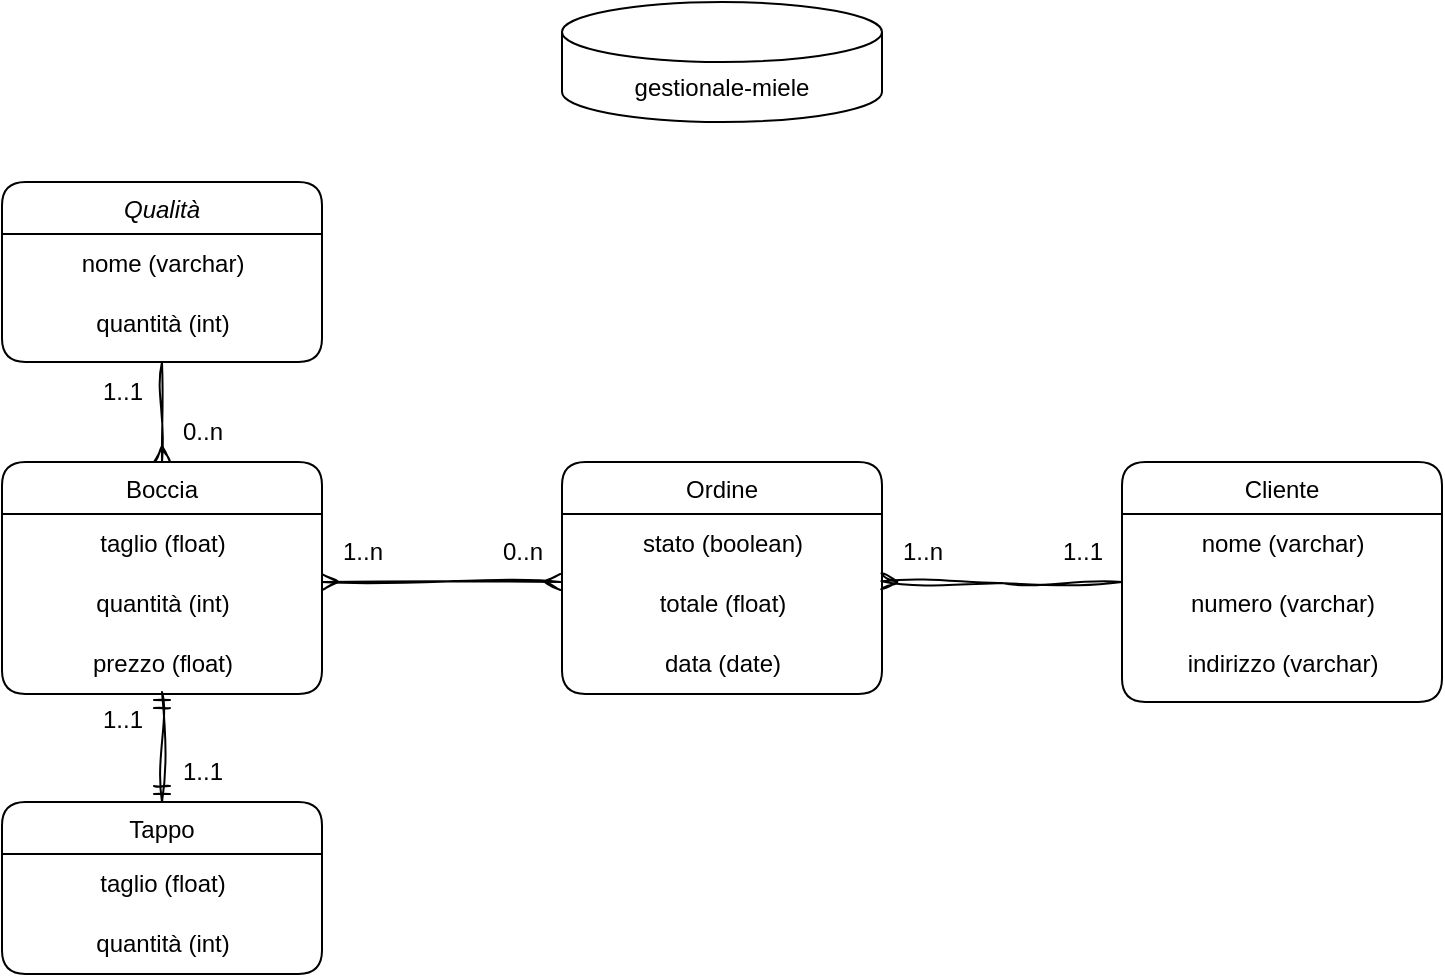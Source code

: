<mxfile version="22.1.2" type="device">
  <diagram id="C5RBs43oDa-KdzZeNtuy" name="Page-1">
    <mxGraphModel dx="972" dy="579" grid="1" gridSize="10" guides="1" tooltips="1" connect="1" arrows="1" fold="1" page="1" pageScale="1" pageWidth="827" pageHeight="1169" math="0" shadow="0">
      <root>
        <mxCell id="WIyWlLk6GJQsqaUBKTNV-0" />
        <mxCell id="WIyWlLk6GJQsqaUBKTNV-1" parent="WIyWlLk6GJQsqaUBKTNV-0" />
        <mxCell id="zkfFHV4jXpPFQw0GAbJ--0" value="Qualità" style="swimlane;fontStyle=2;align=center;verticalAlign=top;childLayout=stackLayout;horizontal=1;startSize=26;horizontalStack=0;resizeParent=1;resizeLast=0;collapsible=1;marginBottom=0;rounded=1;shadow=0;strokeWidth=1;glass=0;swimlaneLine=1;gradientColor=none;" parent="WIyWlLk6GJQsqaUBKTNV-1" vertex="1">
          <mxGeometry x="40" y="120" width="160" height="90" as="geometry">
            <mxRectangle x="220" y="120" width="160" height="26" as="alternateBounds" />
          </mxGeometry>
        </mxCell>
        <mxCell id="72oeKhXbVjIWml_xTQEL-19" value="nome (varchar)" style="text;html=1;align=center;verticalAlign=middle;resizable=0;points=[];autosize=1;strokeColor=none;fillColor=none;" vertex="1" parent="zkfFHV4jXpPFQw0GAbJ--0">
          <mxGeometry y="26" width="160" height="30" as="geometry" />
        </mxCell>
        <mxCell id="72oeKhXbVjIWml_xTQEL-20" value="quantità (int)" style="text;html=1;align=center;verticalAlign=middle;resizable=0;points=[];autosize=1;strokeColor=none;fillColor=none;" vertex="1" parent="zkfFHV4jXpPFQw0GAbJ--0">
          <mxGeometry y="56" width="160" height="30" as="geometry" />
        </mxCell>
        <mxCell id="72oeKhXbVjIWml_xTQEL-68" style="edgeStyle=orthogonalEdgeStyle;rounded=0;orthogonalLoop=1;jettySize=auto;html=1;exitX=0.5;exitY=0;exitDx=0;exitDy=0;entryX=0.5;entryY=1;entryDx=0;entryDy=0;endArrow=none;endFill=0;startArrow=ERmany;startFill=0;sketch=1;curveFitting=1;jiggle=2;" edge="1" parent="WIyWlLk6GJQsqaUBKTNV-1" source="zkfFHV4jXpPFQw0GAbJ--6" target="zkfFHV4jXpPFQw0GAbJ--0">
          <mxGeometry relative="1" as="geometry" />
        </mxCell>
        <mxCell id="zkfFHV4jXpPFQw0GAbJ--6" value="Boccia" style="swimlane;fontStyle=0;align=center;verticalAlign=top;childLayout=stackLayout;horizontal=1;startSize=26;horizontalStack=0;resizeParent=1;resizeLast=0;collapsible=1;marginBottom=0;rounded=1;shadow=0;strokeWidth=1;gradientColor=none;" parent="WIyWlLk6GJQsqaUBKTNV-1" vertex="1">
          <mxGeometry x="40" y="260" width="160" height="116" as="geometry">
            <mxRectangle x="130" y="380" width="160" height="26" as="alternateBounds" />
          </mxGeometry>
        </mxCell>
        <mxCell id="72oeKhXbVjIWml_xTQEL-21" value="taglio (float)" style="text;html=1;align=center;verticalAlign=middle;resizable=0;points=[];autosize=1;strokeColor=none;fillColor=none;" vertex="1" parent="zkfFHV4jXpPFQw0GAbJ--6">
          <mxGeometry y="26" width="160" height="30" as="geometry" />
        </mxCell>
        <mxCell id="72oeKhXbVjIWml_xTQEL-27" value="quantità (int)" style="text;html=1;align=center;verticalAlign=middle;resizable=0;points=[];autosize=1;strokeColor=none;fillColor=none;" vertex="1" parent="zkfFHV4jXpPFQw0GAbJ--6">
          <mxGeometry y="56" width="160" height="30" as="geometry" />
        </mxCell>
        <mxCell id="72oeKhXbVjIWml_xTQEL-65" value="prezzo (float)" style="text;html=1;align=center;verticalAlign=middle;resizable=0;points=[];autosize=1;strokeColor=none;fillColor=none;" vertex="1" parent="zkfFHV4jXpPFQw0GAbJ--6">
          <mxGeometry y="86" width="160" height="30" as="geometry" />
        </mxCell>
        <mxCell id="zkfFHV4jXpPFQw0GAbJ--17" value="Cliente" style="swimlane;fontStyle=0;align=center;verticalAlign=top;childLayout=stackLayout;horizontal=1;startSize=26;horizontalStack=0;resizeParent=1;resizeLast=0;collapsible=1;marginBottom=0;rounded=1;shadow=0;strokeWidth=1;gradientColor=none;" parent="WIyWlLk6GJQsqaUBKTNV-1" vertex="1">
          <mxGeometry x="600" y="260" width="160" height="120" as="geometry">
            <mxRectangle x="550" y="140" width="160" height="26" as="alternateBounds" />
          </mxGeometry>
        </mxCell>
        <mxCell id="72oeKhXbVjIWml_xTQEL-32" value="nome (varchar)" style="text;html=1;align=center;verticalAlign=middle;resizable=0;points=[];autosize=1;strokeColor=none;fillColor=none;" vertex="1" parent="zkfFHV4jXpPFQw0GAbJ--17">
          <mxGeometry y="26" width="160" height="30" as="geometry" />
        </mxCell>
        <mxCell id="72oeKhXbVjIWml_xTQEL-33" value="numero (varchar)" style="text;html=1;align=center;verticalAlign=middle;resizable=0;points=[];autosize=1;strokeColor=none;fillColor=none;" vertex="1" parent="zkfFHV4jXpPFQw0GAbJ--17">
          <mxGeometry y="56" width="160" height="30" as="geometry" />
        </mxCell>
        <mxCell id="72oeKhXbVjIWml_xTQEL-34" value="indirizzo (varchar)" style="text;html=1;align=center;verticalAlign=middle;resizable=0;points=[];autosize=1;strokeColor=none;fillColor=none;" vertex="1" parent="zkfFHV4jXpPFQw0GAbJ--17">
          <mxGeometry y="86" width="160" height="30" as="geometry" />
        </mxCell>
        <mxCell id="72oeKhXbVjIWml_xTQEL-1" value="Ordine&#xa;" style="swimlane;fontStyle=0;align=center;verticalAlign=top;childLayout=stackLayout;horizontal=1;startSize=26;horizontalStack=0;resizeParent=1;resizeLast=0;collapsible=1;marginBottom=0;rounded=1;shadow=0;strokeWidth=1;gradientColor=none;" vertex="1" parent="WIyWlLk6GJQsqaUBKTNV-1">
          <mxGeometry x="320" y="260" width="160" height="116" as="geometry">
            <mxRectangle x="550" y="140" width="160" height="26" as="alternateBounds" />
          </mxGeometry>
        </mxCell>
        <mxCell id="72oeKhXbVjIWml_xTQEL-35" value="stato (boolean)" style="text;html=1;align=center;verticalAlign=middle;resizable=0;points=[];autosize=1;strokeColor=none;fillColor=none;sketch=1;curveFitting=1;jiggle=2;" vertex="1" parent="72oeKhXbVjIWml_xTQEL-1">
          <mxGeometry y="26" width="160" height="30" as="geometry" />
        </mxCell>
        <mxCell id="72oeKhXbVjIWml_xTQEL-37" value="totale (float)" style="text;html=1;align=center;verticalAlign=middle;resizable=0;points=[];autosize=1;strokeColor=none;fillColor=none;" vertex="1" parent="72oeKhXbVjIWml_xTQEL-1">
          <mxGeometry y="56" width="160" height="30" as="geometry" />
        </mxCell>
        <mxCell id="72oeKhXbVjIWml_xTQEL-59" value="data (date)" style="text;html=1;align=center;verticalAlign=middle;resizable=0;points=[];autosize=1;strokeColor=none;fillColor=none;sketch=1;curveFitting=1;jiggle=2;" vertex="1" parent="72oeKhXbVjIWml_xTQEL-1">
          <mxGeometry y="86" width="160" height="30" as="geometry" />
        </mxCell>
        <mxCell id="72oeKhXbVjIWml_xTQEL-3" value="gestionale-miele" style="shape=cylinder3;whiteSpace=wrap;html=1;boundedLbl=1;backgroundOutline=1;size=15;gradientColor=none;" vertex="1" parent="WIyWlLk6GJQsqaUBKTNV-1">
          <mxGeometry x="320" y="30" width="160" height="60" as="geometry" />
        </mxCell>
        <mxCell id="72oeKhXbVjIWml_xTQEL-29" value="Tappo" style="swimlane;fontStyle=0;align=center;verticalAlign=top;childLayout=stackLayout;horizontal=1;startSize=26;horizontalStack=0;resizeParent=1;resizeLast=0;collapsible=1;marginBottom=0;rounded=1;shadow=0;strokeWidth=1;gradientColor=none;" vertex="1" parent="WIyWlLk6GJQsqaUBKTNV-1">
          <mxGeometry x="40" y="430" width="160" height="86" as="geometry">
            <mxRectangle x="130" y="380" width="160" height="26" as="alternateBounds" />
          </mxGeometry>
        </mxCell>
        <mxCell id="72oeKhXbVjIWml_xTQEL-30" value="taglio (float)" style="text;html=1;align=center;verticalAlign=middle;resizable=0;points=[];autosize=1;strokeColor=none;fillColor=none;" vertex="1" parent="72oeKhXbVjIWml_xTQEL-29">
          <mxGeometry y="26" width="160" height="30" as="geometry" />
        </mxCell>
        <mxCell id="72oeKhXbVjIWml_xTQEL-31" value="quantità (int)" style="text;html=1;align=center;verticalAlign=middle;resizable=0;points=[];autosize=1;strokeColor=none;fillColor=none;" vertex="1" parent="72oeKhXbVjIWml_xTQEL-29">
          <mxGeometry y="56" width="160" height="30" as="geometry" />
        </mxCell>
        <mxCell id="72oeKhXbVjIWml_xTQEL-39" value="" style="fontSize=12;html=1;endArrow=ERmany;startArrow=ERmany;rounded=0;entryX=-0.005;entryY=0.133;entryDx=0;entryDy=0;entryPerimeter=0;sketch=1;curveFitting=1;jiggle=2;" edge="1" parent="WIyWlLk6GJQsqaUBKTNV-1" target="72oeKhXbVjIWml_xTQEL-37">
          <mxGeometry width="100" height="100" relative="1" as="geometry">
            <mxPoint x="200" y="320" as="sourcePoint" />
            <mxPoint x="320" y="322" as="targetPoint" />
          </mxGeometry>
        </mxCell>
        <mxCell id="72oeKhXbVjIWml_xTQEL-40" value="1..n" style="text;html=1;align=center;verticalAlign=middle;resizable=0;points=[];autosize=1;strokeColor=none;fillColor=none;sketch=1;curveFitting=1;jiggle=2;" vertex="1" parent="WIyWlLk6GJQsqaUBKTNV-1">
          <mxGeometry x="200" y="290" width="40" height="30" as="geometry" />
        </mxCell>
        <mxCell id="72oeKhXbVjIWml_xTQEL-41" value="0..n" style="text;html=1;align=center;verticalAlign=middle;resizable=0;points=[];autosize=1;strokeColor=none;fillColor=none;sketch=1;curveFitting=1;jiggle=2;" vertex="1" parent="WIyWlLk6GJQsqaUBKTNV-1">
          <mxGeometry x="280" y="290" width="40" height="30" as="geometry" />
        </mxCell>
        <mxCell id="72oeKhXbVjIWml_xTQEL-43" value="1..1" style="text;html=1;align=center;verticalAlign=middle;resizable=0;points=[];autosize=1;strokeColor=none;fillColor=none;sketch=1;curveFitting=1;jiggle=2;" vertex="1" parent="WIyWlLk6GJQsqaUBKTNV-1">
          <mxGeometry x="80" y="210" width="40" height="30" as="geometry" />
        </mxCell>
        <mxCell id="72oeKhXbVjIWml_xTQEL-44" value="0..n" style="text;html=1;align=center;verticalAlign=middle;resizable=0;points=[];autosize=1;strokeColor=none;fillColor=none;sketch=1;curveFitting=1;jiggle=2;" vertex="1" parent="WIyWlLk6GJQsqaUBKTNV-1">
          <mxGeometry x="120" y="230" width="40" height="30" as="geometry" />
        </mxCell>
        <mxCell id="72oeKhXbVjIWml_xTQEL-48" style="edgeStyle=orthogonalEdgeStyle;rounded=0;orthogonalLoop=1;jettySize=auto;html=1;endArrow=ERmany;endFill=0;entryX=0.998;entryY=0.121;entryDx=0;entryDy=0;entryPerimeter=0;sketch=1;curveFitting=1;jiggle=2;" edge="1" parent="WIyWlLk6GJQsqaUBKTNV-1" target="72oeKhXbVjIWml_xTQEL-37">
          <mxGeometry relative="1" as="geometry">
            <mxPoint x="600" y="320" as="sourcePoint" />
            <mxPoint x="480" y="324.01" as="targetPoint" />
          </mxGeometry>
        </mxCell>
        <mxCell id="72oeKhXbVjIWml_xTQEL-49" value="1..n" style="text;html=1;align=center;verticalAlign=middle;resizable=0;points=[];autosize=1;strokeColor=none;fillColor=none;sketch=1;curveFitting=1;jiggle=2;" vertex="1" parent="WIyWlLk6GJQsqaUBKTNV-1">
          <mxGeometry x="480" y="290" width="40" height="30" as="geometry" />
        </mxCell>
        <mxCell id="72oeKhXbVjIWml_xTQEL-50" value="1..1" style="text;html=1;align=center;verticalAlign=middle;resizable=0;points=[];autosize=1;strokeColor=none;fillColor=none;sketch=1;curveFitting=1;jiggle=2;" vertex="1" parent="WIyWlLk6GJQsqaUBKTNV-1">
          <mxGeometry x="560" y="290" width="40" height="30" as="geometry" />
        </mxCell>
        <mxCell id="72oeKhXbVjIWml_xTQEL-53" value="" style="fontSize=12;html=1;endArrow=ERmandOne;startArrow=ERmandOne;rounded=0;entryX=0.5;entryY=0.967;entryDx=0;entryDy=0;entryPerimeter=0;exitX=0.5;exitY=0;exitDx=0;exitDy=0;sketch=1;curveFitting=1;jiggle=2;" edge="1" parent="WIyWlLk6GJQsqaUBKTNV-1" source="72oeKhXbVjIWml_xTQEL-29" target="72oeKhXbVjIWml_xTQEL-65">
          <mxGeometry width="100" height="100" relative="1" as="geometry">
            <mxPoint x="119.5" y="424.99" as="sourcePoint" />
            <mxPoint x="119.5" y="361" as="targetPoint" />
          </mxGeometry>
        </mxCell>
        <mxCell id="72oeKhXbVjIWml_xTQEL-54" value="1..1" style="text;html=1;align=center;verticalAlign=middle;resizable=0;points=[];autosize=1;strokeColor=none;fillColor=none;sketch=1;curveFitting=1;jiggle=2;" vertex="1" parent="WIyWlLk6GJQsqaUBKTNV-1">
          <mxGeometry x="80" y="374" width="40" height="30" as="geometry" />
        </mxCell>
        <mxCell id="72oeKhXbVjIWml_xTQEL-55" value="1..1" style="text;html=1;align=center;verticalAlign=middle;resizable=0;points=[];autosize=1;strokeColor=none;fillColor=none;sketch=1;curveFitting=1;jiggle=2;" vertex="1" parent="WIyWlLk6GJQsqaUBKTNV-1">
          <mxGeometry x="120" y="400" width="40" height="30" as="geometry" />
        </mxCell>
      </root>
    </mxGraphModel>
  </diagram>
</mxfile>
